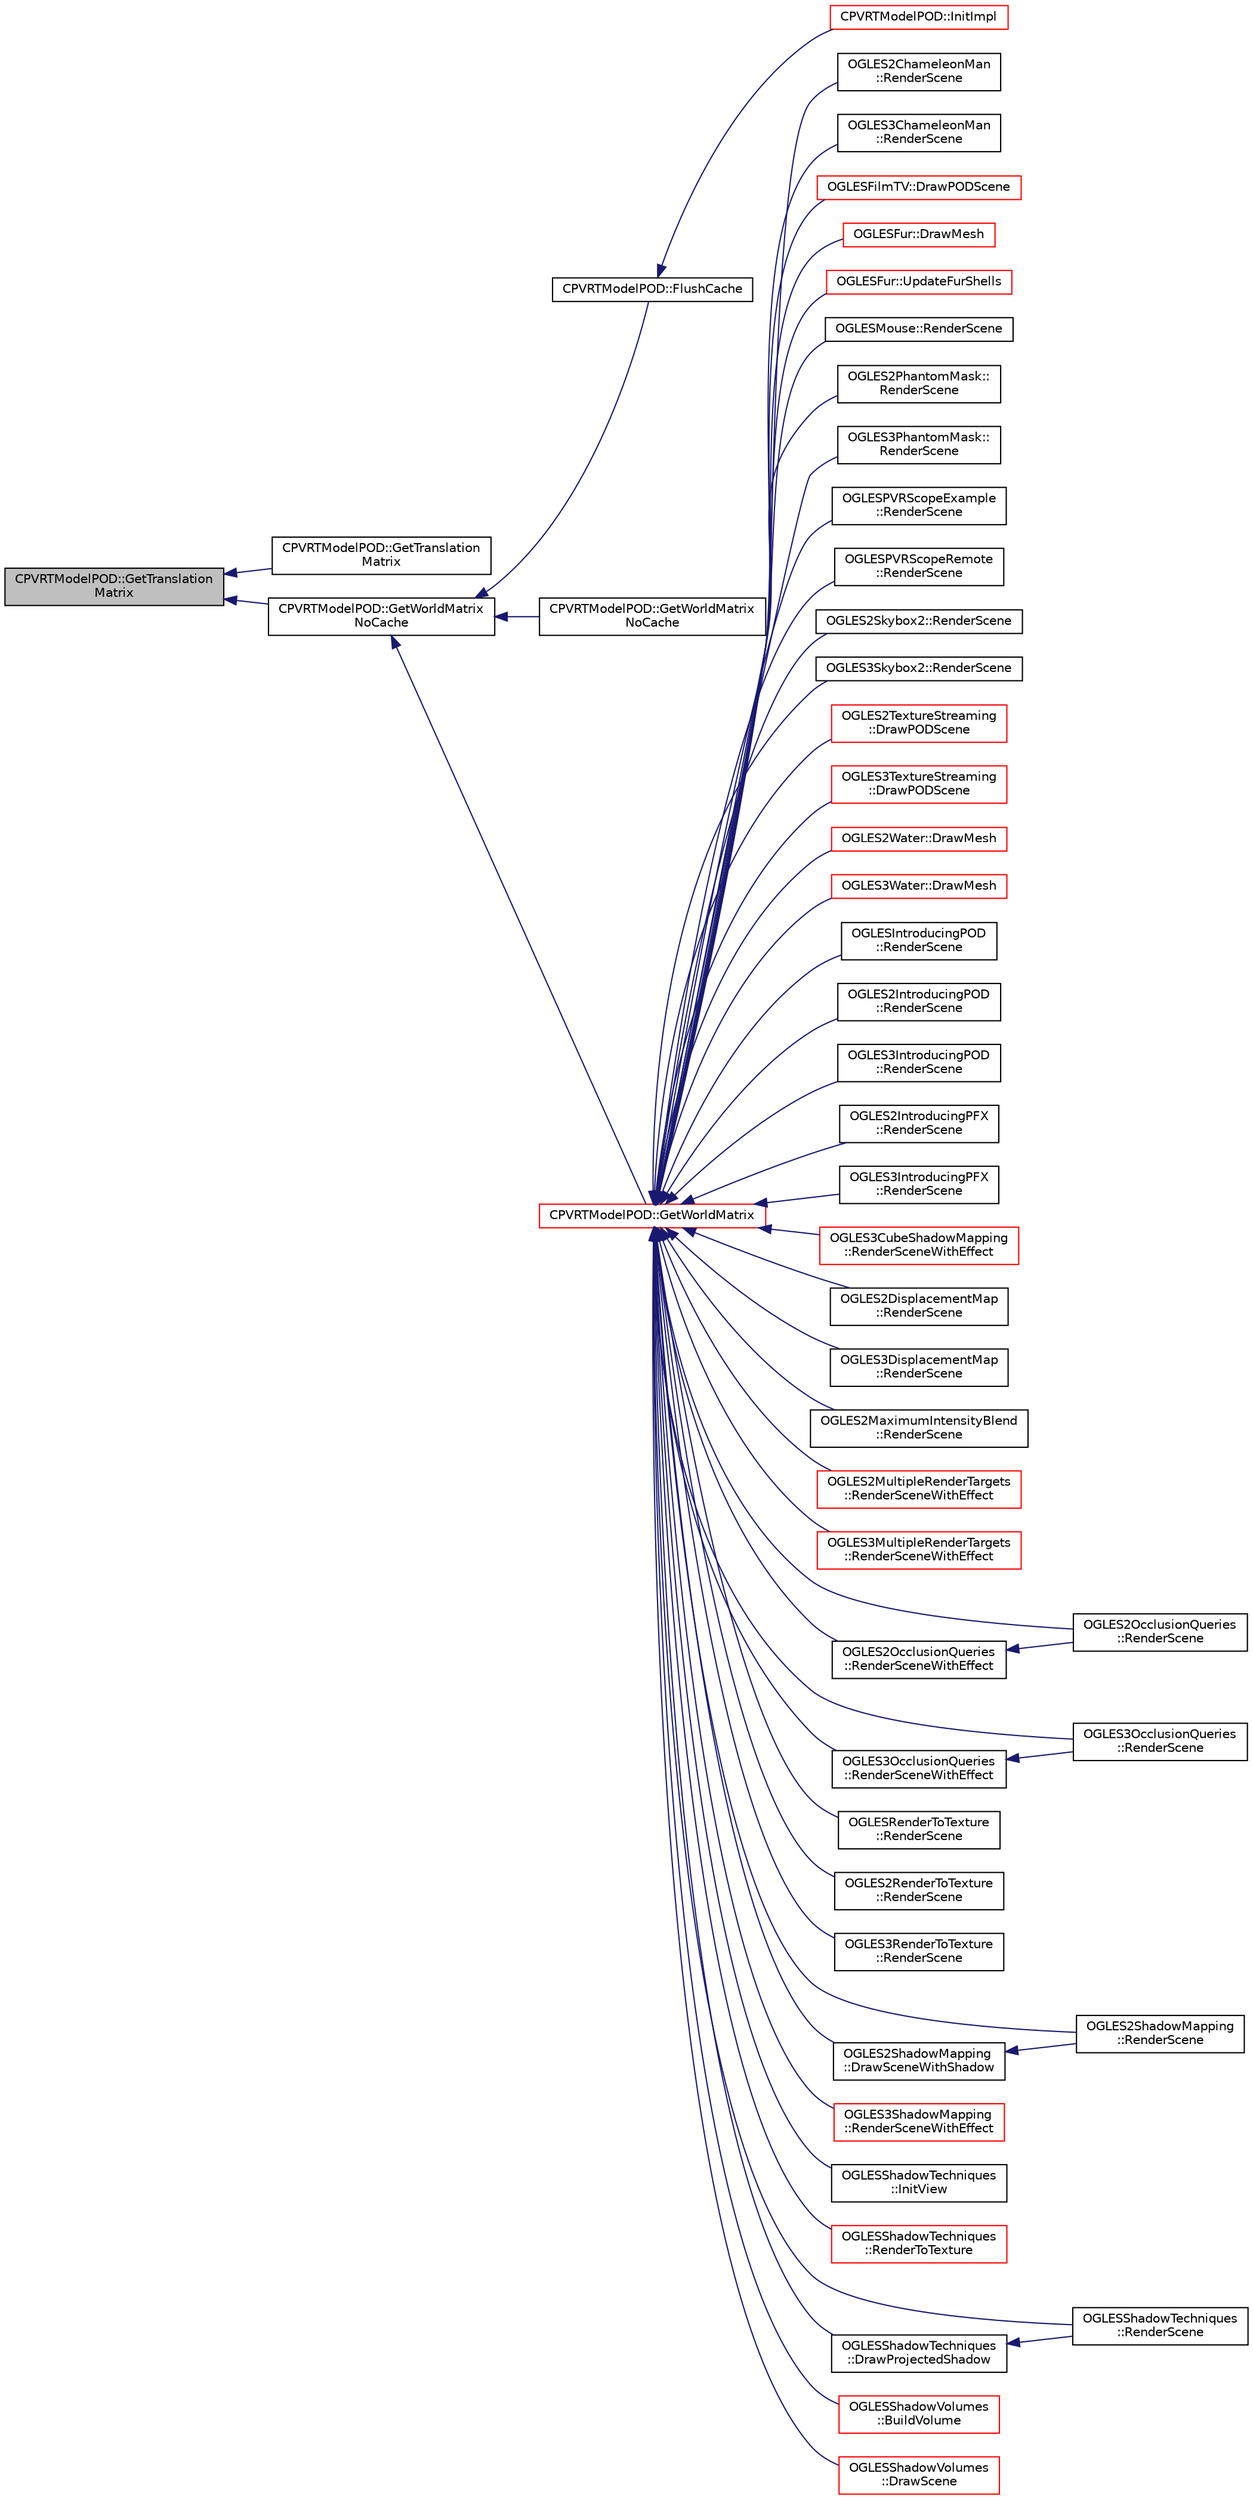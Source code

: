 digraph "CPVRTModelPOD::GetTranslationMatrix"
{
  edge [fontname="Helvetica",fontsize="10",labelfontname="Helvetica",labelfontsize="10"];
  node [fontname="Helvetica",fontsize="10",shape=record];
  rankdir="LR";
  Node1 [label="CPVRTModelPOD::GetTranslation\lMatrix",height=0.2,width=0.4,color="black", fillcolor="grey75", style="filled", fontcolor="black"];
  Node1 -> Node2 [dir="back",color="midnightblue",fontsize="10",style="solid",fontname="Helvetica"];
  Node2 [label="CPVRTModelPOD::GetTranslation\lMatrix",height=0.2,width=0.4,color="black", fillcolor="white", style="filled",URL="$class_c_p_v_r_t_model_p_o_d.html#a761cc0208fc41641bd5fafbe87ab71c7",tooltip="Generates the world matrix for the given Mesh Instance; applies the parent&#39;s transform too..."];
  Node1 -> Node3 [dir="back",color="midnightblue",fontsize="10",style="solid",fontname="Helvetica"];
  Node3 [label="CPVRTModelPOD::GetWorldMatrix\lNoCache",height=0.2,width=0.4,color="black", fillcolor="white", style="filled",URL="$class_c_p_v_r_t_model_p_o_d.html#a5d8930577009f9c922665522ca9bb1c3",tooltip="Generates the world matrix for the given Mesh Instance; applies the parent&#39;s transform too..."];
  Node3 -> Node4 [dir="back",color="midnightblue",fontsize="10",style="solid",fontname="Helvetica"];
  Node4 [label="CPVRTModelPOD::FlushCache",height=0.2,width=0.4,color="black", fillcolor="white", style="filled",URL="$class_c_p_v_r_t_model_p_o_d.html#a7ddd6d1c03dce50baf7a89323147e37e",tooltip="Clears the matrix cache; use this if necessary when you edit the position or animation of a node..."];
  Node4 -> Node5 [dir="back",color="midnightblue",fontsize="10",style="solid",fontname="Helvetica"];
  Node5 [label="CPVRTModelPOD::InitImpl",height=0.2,width=0.4,color="red", fillcolor="white", style="filled",URL="$class_c_p_v_r_t_model_p_o_d.html#abd91acfb4ab05f3f7c8f5e25363bfb42",tooltip="Used by the Read*() fns to initialise implementation details. Should also be called by applications w..."];
  Node3 -> Node6 [dir="back",color="midnightblue",fontsize="10",style="solid",fontname="Helvetica"];
  Node6 [label="CPVRTModelPOD::GetWorldMatrix\lNoCache",height=0.2,width=0.4,color="black", fillcolor="white", style="filled",URL="$class_c_p_v_r_t_model_p_o_d.html#ad13e0fe08758d7f7bbfd71c3b765600e",tooltip="Generates the world matrix for the given Mesh Instance; applies the parent&#39;s transform too..."];
  Node3 -> Node7 [dir="back",color="midnightblue",fontsize="10",style="solid",fontname="Helvetica"];
  Node7 [label="CPVRTModelPOD::GetWorldMatrix",height=0.2,width=0.4,color="red", fillcolor="white", style="filled",URL="$class_c_p_v_r_t_model_p_o_d.html#a275eceb98a361d91d77e15b54238a8de",tooltip="Generates the world matrix for the given Mesh Instance; applies the parent&#39;s transform too..."];
  Node7 -> Node8 [dir="back",color="midnightblue",fontsize="10",style="solid",fontname="Helvetica"];
  Node8 [label="OGLES2ChameleonMan\l::RenderScene",height=0.2,width=0.4,color="black", fillcolor="white", style="filled",URL="$class_o_g_l_e_s2_chameleon_man.html#a4e2c16c18f3f2292ac404284ba3defb8"];
  Node7 -> Node9 [dir="back",color="midnightblue",fontsize="10",style="solid",fontname="Helvetica"];
  Node9 [label="OGLES3ChameleonMan\l::RenderScene",height=0.2,width=0.4,color="black", fillcolor="white", style="filled",URL="$class_o_g_l_e_s3_chameleon_man.html#a1dd55c368e019d3d6c95eb30070182d6"];
  Node7 -> Node10 [dir="back",color="midnightblue",fontsize="10",style="solid",fontname="Helvetica"];
  Node10 [label="OGLESFilmTV::DrawPODScene",height=0.2,width=0.4,color="red", fillcolor="white", style="filled",URL="$class_o_g_l_e_s_film_t_v.html#a27203672f453675e4ca051cad2b61387"];
  Node7 -> Node11 [dir="back",color="midnightblue",fontsize="10",style="solid",fontname="Helvetica"];
  Node11 [label="OGLESFur::DrawMesh",height=0.2,width=0.4,color="red", fillcolor="white", style="filled",URL="$class_o_g_l_e_s_fur.html#aec8a25ae22fac2bfb98c0e30dc2647e0"];
  Node7 -> Node12 [dir="back",color="midnightblue",fontsize="10",style="solid",fontname="Helvetica"];
  Node12 [label="OGLESFur::UpdateFurShells",height=0.2,width=0.4,color="red", fillcolor="white", style="filled",URL="$class_o_g_l_e_s_fur.html#ad3d714cf662a206a39d9f081fe400438"];
  Node7 -> Node13 [dir="back",color="midnightblue",fontsize="10",style="solid",fontname="Helvetica"];
  Node13 [label="OGLESMouse::RenderScene",height=0.2,width=0.4,color="black", fillcolor="white", style="filled",URL="$class_o_g_l_e_s_mouse.html#a5b0de73d18f07db23e661851f150678e"];
  Node7 -> Node14 [dir="back",color="midnightblue",fontsize="10",style="solid",fontname="Helvetica"];
  Node14 [label="OGLES2PhantomMask::\lRenderScene",height=0.2,width=0.4,color="black", fillcolor="white", style="filled",URL="$class_o_g_l_e_s2_phantom_mask.html#a9e3f672b649742ff984a5d163fd451b7"];
  Node7 -> Node15 [dir="back",color="midnightblue",fontsize="10",style="solid",fontname="Helvetica"];
  Node15 [label="OGLES3PhantomMask::\lRenderScene",height=0.2,width=0.4,color="black", fillcolor="white", style="filled",URL="$class_o_g_l_e_s3_phantom_mask.html#a6502d50a11f80c12da1eb4f75f7af361"];
  Node7 -> Node16 [dir="back",color="midnightblue",fontsize="10",style="solid",fontname="Helvetica"];
  Node16 [label="OGLESPVRScopeExample\l::RenderScene",height=0.2,width=0.4,color="black", fillcolor="white", style="filled",URL="$class_o_g_l_e_s_p_v_r_scope_example.html#a49fd8cbdfc86bf7d8c8daab7511e7377"];
  Node7 -> Node17 [dir="back",color="midnightblue",fontsize="10",style="solid",fontname="Helvetica"];
  Node17 [label="OGLESPVRScopeRemote\l::RenderScene",height=0.2,width=0.4,color="black", fillcolor="white", style="filled",URL="$class_o_g_l_e_s_p_v_r_scope_remote.html#aa5045c43650a2d19542cc42bd1ecc75e"];
  Node7 -> Node18 [dir="back",color="midnightblue",fontsize="10",style="solid",fontname="Helvetica"];
  Node18 [label="OGLES2Skybox2::RenderScene",height=0.2,width=0.4,color="black", fillcolor="white", style="filled",URL="$class_o_g_l_e_s2_skybox2.html#a83cd337e5f97f8c739d25513a20a26d1"];
  Node7 -> Node19 [dir="back",color="midnightblue",fontsize="10",style="solid",fontname="Helvetica"];
  Node19 [label="OGLES3Skybox2::RenderScene",height=0.2,width=0.4,color="black", fillcolor="white", style="filled",URL="$class_o_g_l_e_s3_skybox2.html#a1e0c5d207ff576c3a4a6a8966a1a875b"];
  Node7 -> Node20 [dir="back",color="midnightblue",fontsize="10",style="solid",fontname="Helvetica"];
  Node20 [label="OGLES2TextureStreaming\l::DrawPODScene",height=0.2,width=0.4,color="red", fillcolor="white", style="filled",URL="$class_o_g_l_e_s2_texture_streaming.html#aafc982e6e01c3d4b0eede92c02f19919"];
  Node7 -> Node21 [dir="back",color="midnightblue",fontsize="10",style="solid",fontname="Helvetica"];
  Node21 [label="OGLES3TextureStreaming\l::DrawPODScene",height=0.2,width=0.4,color="red", fillcolor="white", style="filled",URL="$class_o_g_l_e_s3_texture_streaming.html#abec4d091d8706a3698d8a7570cc821e1"];
  Node7 -> Node22 [dir="back",color="midnightblue",fontsize="10",style="solid",fontname="Helvetica"];
  Node22 [label="OGLES2Water::DrawMesh",height=0.2,width=0.4,color="red", fillcolor="white", style="filled",URL="$class_o_g_l_e_s2_water.html#a6e83574e9792d7c0b947d58da576c749"];
  Node7 -> Node23 [dir="back",color="midnightblue",fontsize="10",style="solid",fontname="Helvetica"];
  Node23 [label="OGLES3Water::DrawMesh",height=0.2,width=0.4,color="red", fillcolor="white", style="filled",URL="$class_o_g_l_e_s3_water.html#a13f91a190b3395df1cbf7131aaa86753"];
  Node7 -> Node24 [dir="back",color="midnightblue",fontsize="10",style="solid",fontname="Helvetica"];
  Node24 [label="OGLESIntroducingPOD\l::RenderScene",height=0.2,width=0.4,color="black", fillcolor="white", style="filled",URL="$class_o_g_l_e_s_introducing_p_o_d.html#a7eb8b367f70796cc16ca7579dc162c51"];
  Node7 -> Node25 [dir="back",color="midnightblue",fontsize="10",style="solid",fontname="Helvetica"];
  Node25 [label="OGLES2IntroducingPOD\l::RenderScene",height=0.2,width=0.4,color="black", fillcolor="white", style="filled",URL="$class_o_g_l_e_s2_introducing_p_o_d.html#aaba65154e5c3b890a80be26c0a3d3b42"];
  Node7 -> Node26 [dir="back",color="midnightblue",fontsize="10",style="solid",fontname="Helvetica"];
  Node26 [label="OGLES3IntroducingPOD\l::RenderScene",height=0.2,width=0.4,color="black", fillcolor="white", style="filled",URL="$class_o_g_l_e_s3_introducing_p_o_d.html#a7a23ded9eef171ef22f19791060fb87d"];
  Node7 -> Node27 [dir="back",color="midnightblue",fontsize="10",style="solid",fontname="Helvetica"];
  Node27 [label="OGLES2IntroducingPFX\l::RenderScene",height=0.2,width=0.4,color="black", fillcolor="white", style="filled",URL="$class_o_g_l_e_s2_introducing_p_f_x.html#abd135f321ff162912855a4755cee21e3"];
  Node7 -> Node28 [dir="back",color="midnightblue",fontsize="10",style="solid",fontname="Helvetica"];
  Node28 [label="OGLES3IntroducingPFX\l::RenderScene",height=0.2,width=0.4,color="black", fillcolor="white", style="filled",URL="$class_o_g_l_e_s3_introducing_p_f_x.html#abbd51fa216b5d827fb5b5e5b0798c0b1"];
  Node7 -> Node29 [dir="back",color="midnightblue",fontsize="10",style="solid",fontname="Helvetica"];
  Node29 [label="OGLES3CubeShadowMapping\l::RenderSceneWithEffect",height=0.2,width=0.4,color="red", fillcolor="white", style="filled",URL="$class_o_g_l_e_s3_cube_shadow_mapping.html#a73663c9008ff01f8852905b5ac0ea711"];
  Node7 -> Node30 [dir="back",color="midnightblue",fontsize="10",style="solid",fontname="Helvetica"];
  Node30 [label="OGLES2DisplacementMap\l::RenderScene",height=0.2,width=0.4,color="black", fillcolor="white", style="filled",URL="$class_o_g_l_e_s2_displacement_map.html#a32ad71c4b07fbc0bbbb802c14acd0c11"];
  Node7 -> Node31 [dir="back",color="midnightblue",fontsize="10",style="solid",fontname="Helvetica"];
  Node31 [label="OGLES3DisplacementMap\l::RenderScene",height=0.2,width=0.4,color="black", fillcolor="white", style="filled",URL="$class_o_g_l_e_s3_displacement_map.html#af2b5dede7fb0345dedfe1e3e87fbf7a7"];
  Node7 -> Node32 [dir="back",color="midnightblue",fontsize="10",style="solid",fontname="Helvetica"];
  Node32 [label="OGLES2MaximumIntensityBlend\l::RenderScene",height=0.2,width=0.4,color="black", fillcolor="white", style="filled",URL="$class_o_g_l_e_s2_maximum_intensity_blend.html#af3a7ec554818b805290fef1a04036d2f"];
  Node7 -> Node33 [dir="back",color="midnightblue",fontsize="10",style="solid",fontname="Helvetica"];
  Node33 [label="OGLES2MultipleRenderTargets\l::RenderSceneWithEffect",height=0.2,width=0.4,color="red", fillcolor="white", style="filled",URL="$class_o_g_l_e_s2_multiple_render_targets.html#abb74e35bd252a2d852d0b17f9b3a80b3"];
  Node7 -> Node34 [dir="back",color="midnightblue",fontsize="10",style="solid",fontname="Helvetica"];
  Node34 [label="OGLES3MultipleRenderTargets\l::RenderSceneWithEffect",height=0.2,width=0.4,color="red", fillcolor="white", style="filled",URL="$class_o_g_l_e_s3_multiple_render_targets.html#aae07e06719f23092adf1547219028e95"];
  Node7 -> Node35 [dir="back",color="midnightblue",fontsize="10",style="solid",fontname="Helvetica"];
  Node35 [label="OGLES2OcclusionQueries\l::RenderScene",height=0.2,width=0.4,color="black", fillcolor="white", style="filled",URL="$class_o_g_l_e_s2_occlusion_queries.html#abf4f321ccdc3cac3e81ee2124d2e1999"];
  Node7 -> Node36 [dir="back",color="midnightblue",fontsize="10",style="solid",fontname="Helvetica"];
  Node36 [label="OGLES2OcclusionQueries\l::RenderSceneWithEffect",height=0.2,width=0.4,color="black", fillcolor="white", style="filled",URL="$class_o_g_l_e_s2_occlusion_queries.html#a07366f5e718deb30e905db48205fecde"];
  Node36 -> Node35 [dir="back",color="midnightblue",fontsize="10",style="solid",fontname="Helvetica"];
  Node7 -> Node37 [dir="back",color="midnightblue",fontsize="10",style="solid",fontname="Helvetica"];
  Node37 [label="OGLES3OcclusionQueries\l::RenderScene",height=0.2,width=0.4,color="black", fillcolor="white", style="filled",URL="$class_o_g_l_e_s3_occlusion_queries.html#a16db67461f05eaa19f819e24132f74ee"];
  Node7 -> Node38 [dir="back",color="midnightblue",fontsize="10",style="solid",fontname="Helvetica"];
  Node38 [label="OGLES3OcclusionQueries\l::RenderSceneWithEffect",height=0.2,width=0.4,color="black", fillcolor="white", style="filled",URL="$class_o_g_l_e_s3_occlusion_queries.html#afbfc87546cdefacc99aad97ca6f4c249"];
  Node38 -> Node37 [dir="back",color="midnightblue",fontsize="10",style="solid",fontname="Helvetica"];
  Node7 -> Node39 [dir="back",color="midnightblue",fontsize="10",style="solid",fontname="Helvetica"];
  Node39 [label="OGLESRenderToTexture\l::RenderScene",height=0.2,width=0.4,color="black", fillcolor="white", style="filled",URL="$class_o_g_l_e_s_render_to_texture.html#a6d02e90a6be6fe68e763a842f9401d73"];
  Node7 -> Node40 [dir="back",color="midnightblue",fontsize="10",style="solid",fontname="Helvetica"];
  Node40 [label="OGLES2RenderToTexture\l::RenderScene",height=0.2,width=0.4,color="black", fillcolor="white", style="filled",URL="$class_o_g_l_e_s2_render_to_texture.html#a62cd9e0f34be9eec8f8a7ad459e71582"];
  Node7 -> Node41 [dir="back",color="midnightblue",fontsize="10",style="solid",fontname="Helvetica"];
  Node41 [label="OGLES3RenderToTexture\l::RenderScene",height=0.2,width=0.4,color="black", fillcolor="white", style="filled",URL="$class_o_g_l_e_s3_render_to_texture.html#a4e1295869c4970d3afeae9fac0d41aa9"];
  Node7 -> Node42 [dir="back",color="midnightblue",fontsize="10",style="solid",fontname="Helvetica"];
  Node42 [label="OGLES2ShadowMapping\l::RenderScene",height=0.2,width=0.4,color="black", fillcolor="white", style="filled",URL="$class_o_g_l_e_s2_shadow_mapping.html#ac5ec67d502f806510955a3a7088aa2d4"];
  Node7 -> Node43 [dir="back",color="midnightblue",fontsize="10",style="solid",fontname="Helvetica"];
  Node43 [label="OGLES2ShadowMapping\l::DrawSceneWithShadow",height=0.2,width=0.4,color="black", fillcolor="white", style="filled",URL="$class_o_g_l_e_s2_shadow_mapping.html#a052536583d3c04b9847491f3bcbad4db"];
  Node43 -> Node42 [dir="back",color="midnightblue",fontsize="10",style="solid",fontname="Helvetica"];
  Node7 -> Node44 [dir="back",color="midnightblue",fontsize="10",style="solid",fontname="Helvetica"];
  Node44 [label="OGLES3ShadowMapping\l::RenderSceneWithEffect",height=0.2,width=0.4,color="red", fillcolor="white", style="filled",URL="$class_o_g_l_e_s3_shadow_mapping.html#abb24f311b548b2a4b9b650991acb82c6"];
  Node7 -> Node45 [dir="back",color="midnightblue",fontsize="10",style="solid",fontname="Helvetica"];
  Node45 [label="OGLESShadowTechniques\l::InitView",height=0.2,width=0.4,color="black", fillcolor="white", style="filled",URL="$class_o_g_l_e_s_shadow_techniques.html#a91c20c54e8dc22e03e229059cafe66f5"];
  Node7 -> Node46 [dir="back",color="midnightblue",fontsize="10",style="solid",fontname="Helvetica"];
  Node46 [label="OGLESShadowTechniques\l::RenderToTexture",height=0.2,width=0.4,color="red", fillcolor="white", style="filled",URL="$class_o_g_l_e_s_shadow_techniques.html#af82466b24c80e9503aca6b57244d0e09"];
  Node7 -> Node47 [dir="back",color="midnightblue",fontsize="10",style="solid",fontname="Helvetica"];
  Node47 [label="OGLESShadowTechniques\l::RenderScene",height=0.2,width=0.4,color="black", fillcolor="white", style="filled",URL="$class_o_g_l_e_s_shadow_techniques.html#aec061fb774765373606c7208c0bbaaac"];
  Node7 -> Node48 [dir="back",color="midnightblue",fontsize="10",style="solid",fontname="Helvetica"];
  Node48 [label="OGLESShadowTechniques\l::DrawProjectedShadow",height=0.2,width=0.4,color="black", fillcolor="white", style="filled",URL="$class_o_g_l_e_s_shadow_techniques.html#a888a4870e7e06fbf9839462747f0a14f"];
  Node48 -> Node47 [dir="back",color="midnightblue",fontsize="10",style="solid",fontname="Helvetica"];
  Node7 -> Node49 [dir="back",color="midnightblue",fontsize="10",style="solid",fontname="Helvetica"];
  Node49 [label="OGLESShadowVolumes\l::BuildVolume",height=0.2,width=0.4,color="red", fillcolor="white", style="filled",URL="$class_o_g_l_e_s_shadow_volumes.html#af3c3155e2ddc817de3bac7c4cc910cca"];
  Node7 -> Node50 [dir="back",color="midnightblue",fontsize="10",style="solid",fontname="Helvetica"];
  Node50 [label="OGLESShadowVolumes\l::DrawScene",height=0.2,width=0.4,color="red", fillcolor="white", style="filled",URL="$class_o_g_l_e_s_shadow_volumes.html#a320aa74ef94305fbbda9149470726b3d"];
}
